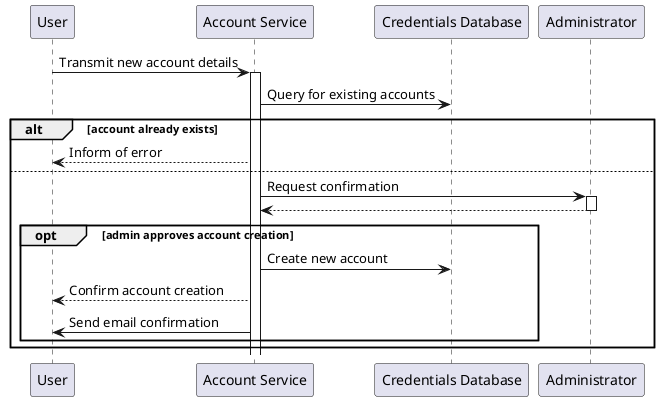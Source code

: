 @startuml

participant "User" as user
participant "Account Service" as accserv
participant "Credentials Database" as creddb
participant "Administrator" as admin

user -> accserv: Transmit new account details

activate accserv

accserv -> creddb: Query for existing accounts

alt account already exists

accserv --> user: Inform of error

else

accserv -> admin: Request confirmation
activate admin
admin --> accserv
deactivate admin

opt admin approves account creation

accserv -> creddb: Create new account
accserv --> user: Confirm account creation
accserv -> user: Send email confirmation

end
end

@enduml
